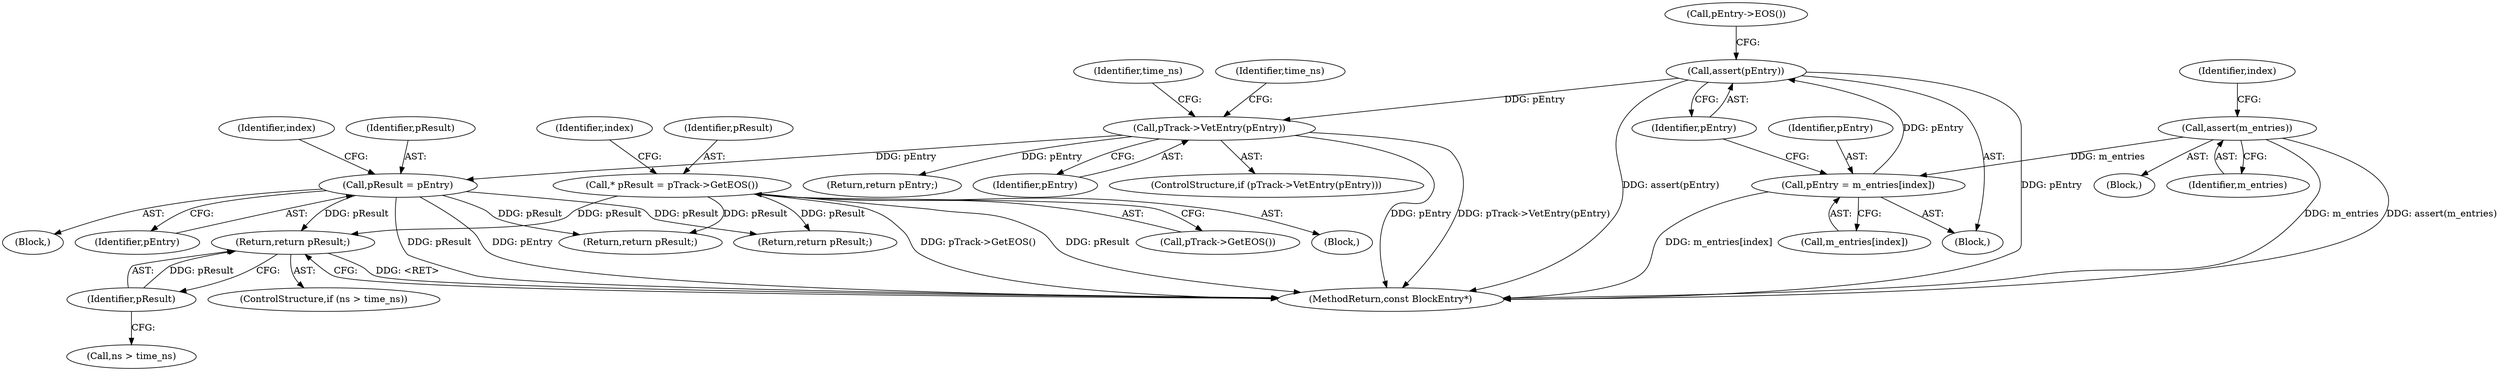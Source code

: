 digraph "0_Android_cc274e2abe8b2a6698a5c47d8aa4bb45f1f9538d_14@pointer" {
"1000224" [label="(Return,return pResult;)"];
"1000225" [label="(Identifier,pResult)"];
"1000206" [label="(Call,pResult = pEntry)"];
"1000186" [label="(Call,pTrack->VetEntry(pEntry))"];
"1000167" [label="(Call,assert(pEntry))"];
"1000162" [label="(Call,pEntry = m_entries[index])"];
"1000156" [label="(Call,assert(m_entries))"];
"1000118" [label="(Call,* pResult = pTrack->GetEOS())"];
"1000204" [label="(Return,return pResult;)"];
"1000225" [label="(Identifier,pResult)"];
"1000227" [label="(Identifier,index)"];
"1000164" [label="(Call,m_entries[index])"];
"1000191" [label="(Identifier,time_ns)"];
"1000160" [label="(Identifier,index)"];
"1000163" [label="(Identifier,pEntry)"];
"1000193" [label="(Return,return pEntry;)"];
"1000156" [label="(Call,assert(m_entries))"];
"1000157" [label="(Identifier,m_entries)"];
"1000123" [label="(Identifier,index)"];
"1000228" [label="(MethodReturn,const BlockEntry*)"];
"1000220" [label="(ControlStructure,if (ns > time_ns))"];
"1000224" [label="(Return,return pResult;)"];
"1000207" [label="(Identifier,pResult)"];
"1000221" [label="(Call,ns > time_ns)"];
"1000167" [label="(Call,assert(pEntry))"];
"1000188" [label="(Block,)"];
"1000187" [label="(Identifier,pEntry)"];
"1000126" [label="(Block,)"];
"1000119" [label="(Identifier,pResult)"];
"1000148" [label="(Return,return pResult;)"];
"1000162" [label="(Call,pEntry = m_entries[index])"];
"1000185" [label="(ControlStructure,if (pTrack->VetEntry(pEntry)))"];
"1000120" [label="(Call,pTrack->GetEOS())"];
"1000108" [label="(Block,)"];
"1000206" [label="(Call,pResult = pEntry)"];
"1000208" [label="(Identifier,pEntry)"];
"1000171" [label="(Call,pEntry->EOS())"];
"1000168" [label="(Identifier,pEntry)"];
"1000186" [label="(Call,pTrack->VetEntry(pEntry))"];
"1000118" [label="(Call,* pResult = pTrack->GetEOS())"];
"1000131" [label="(Block,)"];
"1000212" [label="(Identifier,time_ns)"];
"1000224" -> "1000220"  [label="AST: "];
"1000224" -> "1000225"  [label="CFG: "];
"1000225" -> "1000224"  [label="AST: "];
"1000228" -> "1000224"  [label="CFG: "];
"1000224" -> "1000228"  [label="DDG: <RET>"];
"1000225" -> "1000224"  [label="DDG: pResult"];
"1000206" -> "1000224"  [label="DDG: pResult"];
"1000118" -> "1000224"  [label="DDG: pResult"];
"1000225" -> "1000221"  [label="CFG: "];
"1000206" -> "1000188"  [label="AST: "];
"1000206" -> "1000208"  [label="CFG: "];
"1000207" -> "1000206"  [label="AST: "];
"1000208" -> "1000206"  [label="AST: "];
"1000227" -> "1000206"  [label="CFG: "];
"1000206" -> "1000228"  [label="DDG: pResult"];
"1000206" -> "1000228"  [label="DDG: pEntry"];
"1000206" -> "1000148"  [label="DDG: pResult"];
"1000206" -> "1000204"  [label="DDG: pResult"];
"1000186" -> "1000206"  [label="DDG: pEntry"];
"1000186" -> "1000185"  [label="AST: "];
"1000186" -> "1000187"  [label="CFG: "];
"1000187" -> "1000186"  [label="AST: "];
"1000191" -> "1000186"  [label="CFG: "];
"1000212" -> "1000186"  [label="CFG: "];
"1000186" -> "1000228"  [label="DDG: pTrack->VetEntry(pEntry)"];
"1000186" -> "1000228"  [label="DDG: pEntry"];
"1000167" -> "1000186"  [label="DDG: pEntry"];
"1000186" -> "1000193"  [label="DDG: pEntry"];
"1000167" -> "1000126"  [label="AST: "];
"1000167" -> "1000168"  [label="CFG: "];
"1000168" -> "1000167"  [label="AST: "];
"1000171" -> "1000167"  [label="CFG: "];
"1000167" -> "1000228"  [label="DDG: pEntry"];
"1000167" -> "1000228"  [label="DDG: assert(pEntry)"];
"1000162" -> "1000167"  [label="DDG: pEntry"];
"1000162" -> "1000126"  [label="AST: "];
"1000162" -> "1000164"  [label="CFG: "];
"1000163" -> "1000162"  [label="AST: "];
"1000164" -> "1000162"  [label="AST: "];
"1000168" -> "1000162"  [label="CFG: "];
"1000162" -> "1000228"  [label="DDG: m_entries[index]"];
"1000156" -> "1000162"  [label="DDG: m_entries"];
"1000156" -> "1000131"  [label="AST: "];
"1000156" -> "1000157"  [label="CFG: "];
"1000157" -> "1000156"  [label="AST: "];
"1000160" -> "1000156"  [label="CFG: "];
"1000156" -> "1000228"  [label="DDG: m_entries"];
"1000156" -> "1000228"  [label="DDG: assert(m_entries)"];
"1000118" -> "1000108"  [label="AST: "];
"1000118" -> "1000120"  [label="CFG: "];
"1000119" -> "1000118"  [label="AST: "];
"1000120" -> "1000118"  [label="AST: "];
"1000123" -> "1000118"  [label="CFG: "];
"1000118" -> "1000228"  [label="DDG: pResult"];
"1000118" -> "1000228"  [label="DDG: pTrack->GetEOS()"];
"1000118" -> "1000148"  [label="DDG: pResult"];
"1000118" -> "1000204"  [label="DDG: pResult"];
}
